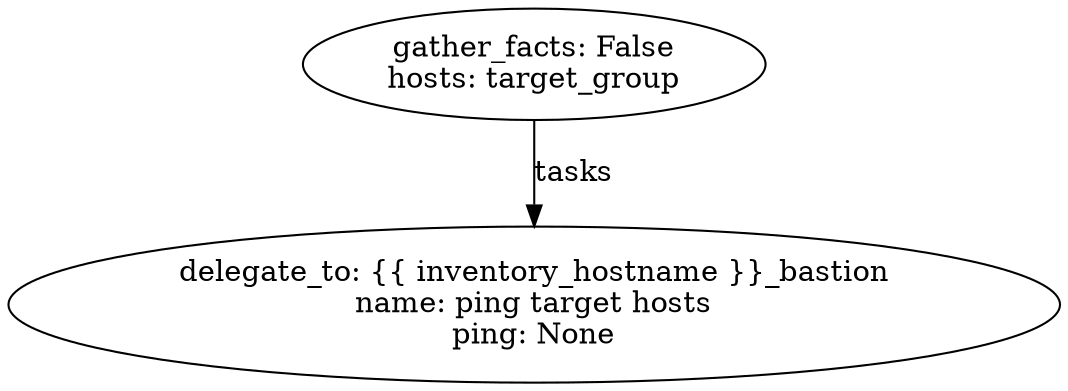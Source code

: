 digraph graphname {
2108 [label="delegate_to: {{ inventory_hostname }}_bastion\nname: ping target hosts\nping: None\n"];
2107 [label="gather_facts: False\nhosts: target_group\n"];
2107 -> 2108 [label="tasks"];
}
